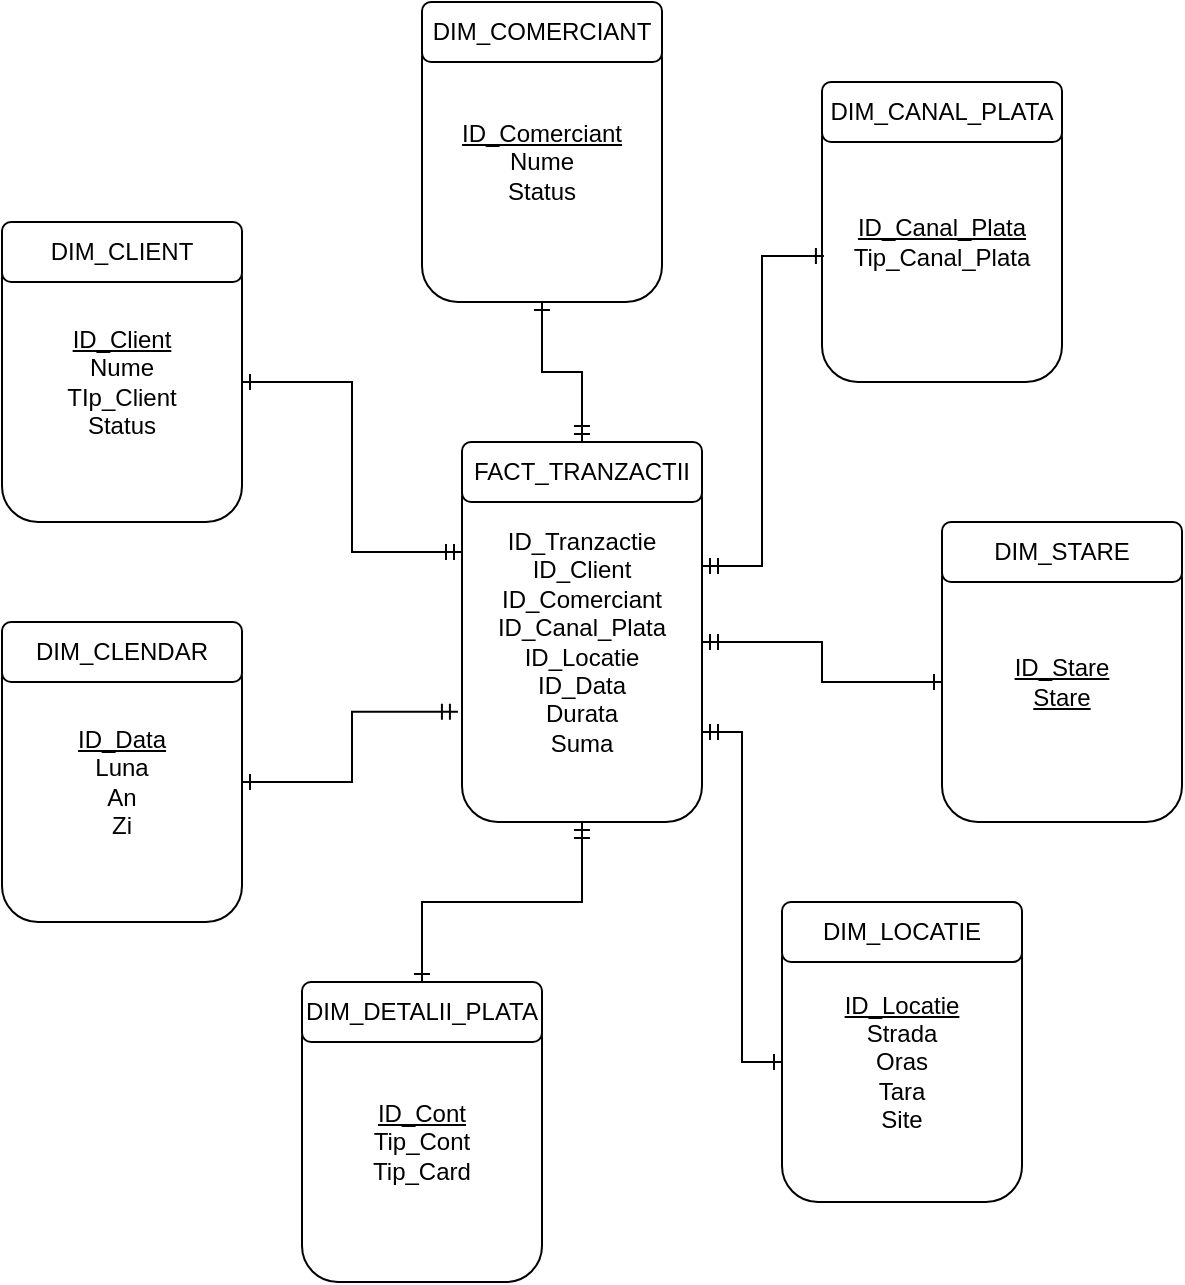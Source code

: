 <mxfile version="20.8.13" type="device"><diagram id="C5RBs43oDa-KdzZeNtuy" name="Page-1"><mxGraphModel dx="932" dy="915" grid="1" gridSize="10" guides="1" tooltips="1" connect="1" arrows="1" fold="1" page="1" pageScale="1" pageWidth="827" pageHeight="1169" math="0" shadow="0"><root><mxCell id="WIyWlLk6GJQsqaUBKTNV-0"/><mxCell id="WIyWlLk6GJQsqaUBKTNV-1" parent="WIyWlLk6GJQsqaUBKTNV-0"/><mxCell id="lUxp24Kd_BccewUgmqaI-4" style="edgeStyle=orthogonalEdgeStyle;rounded=0;orthogonalLoop=1;jettySize=auto;html=1;exitX=-0.017;exitY=0.694;exitDx=0;exitDy=0;entryX=1;entryY=0.5;entryDx=0;entryDy=0;endArrow=ERone;endFill=0;startArrow=ERmandOne;startFill=0;exitPerimeter=0;" parent="WIyWlLk6GJQsqaUBKTNV-1" source="lUxp24Kd_BccewUgmqaI-1" target="lUxp24Kd_BccewUgmqaI-2" edge="1"><mxGeometry relative="1" as="geometry"/></mxCell><mxCell id="lUxp24Kd_BccewUgmqaI-1" value="ID_Tranzactie&lt;br&gt;ID_Client&lt;br&gt;ID_Comerciant&lt;br&gt;ID_Canal_Plata&lt;br&gt;ID_Locatie&lt;br&gt;ID_Data&lt;br&gt;Durata&lt;br&gt;Suma" style="rounded=1;whiteSpace=wrap;html=1;" parent="WIyWlLk6GJQsqaUBKTNV-1" vertex="1"><mxGeometry x="320" y="260" width="120" height="180" as="geometry"/></mxCell><mxCell id="lUxp24Kd_BccewUgmqaI-0" value="FACT_TRANZACTII" style="rounded=1;whiteSpace=wrap;html=1;" parent="WIyWlLk6GJQsqaUBKTNV-1" vertex="1"><mxGeometry x="320" y="250" width="120" height="30" as="geometry"/></mxCell><mxCell id="lUxp24Kd_BccewUgmqaI-2" value="&lt;u&gt;ID_Data&lt;/u&gt;&lt;br&gt;Luna&lt;br&gt;An&lt;br&gt;Zi" style="rounded=1;whiteSpace=wrap;html=1;" parent="WIyWlLk6GJQsqaUBKTNV-1" vertex="1"><mxGeometry x="90" y="350" width="120" height="140" as="geometry"/></mxCell><mxCell id="lUxp24Kd_BccewUgmqaI-3" value="DIM_CLENDAR" style="rounded=1;whiteSpace=wrap;html=1;" parent="WIyWlLk6GJQsqaUBKTNV-1" vertex="1"><mxGeometry x="90" y="340" width="120" height="30" as="geometry"/></mxCell><mxCell id="lUxp24Kd_BccewUgmqaI-5" value="&lt;u&gt;ID_Client&lt;/u&gt;&lt;br&gt;Nume&lt;br&gt;TIp_Client&lt;br&gt;Status" style="rounded=1;whiteSpace=wrap;html=1;" parent="WIyWlLk6GJQsqaUBKTNV-1" vertex="1"><mxGeometry x="90" y="150" width="120" height="140" as="geometry"/></mxCell><mxCell id="lUxp24Kd_BccewUgmqaI-6" value="DIM_CLIENT" style="rounded=1;whiteSpace=wrap;html=1;" parent="WIyWlLk6GJQsqaUBKTNV-1" vertex="1"><mxGeometry x="90" y="140" width="120" height="30" as="geometry"/></mxCell><mxCell id="lUxp24Kd_BccewUgmqaI-7" style="edgeStyle=orthogonalEdgeStyle;rounded=0;orthogonalLoop=1;jettySize=auto;html=1;exitX=0;exitY=0.25;exitDx=0;exitDy=0;entryX=1;entryY=0.5;entryDx=0;entryDy=0;endArrow=ERone;endFill=0;startArrow=ERmandOne;startFill=0;" parent="WIyWlLk6GJQsqaUBKTNV-1" source="lUxp24Kd_BccewUgmqaI-1" target="lUxp24Kd_BccewUgmqaI-5" edge="1"><mxGeometry relative="1" as="geometry"><mxPoint x="550" y="125" as="sourcePoint"/><mxPoint x="370" y="185" as="targetPoint"/></mxGeometry></mxCell><mxCell id="lUxp24Kd_BccewUgmqaI-9" value="&lt;u&gt;ID_Canal_Plata&lt;/u&gt;&lt;br&gt;Tip_Canal_Plata" style="rounded=1;whiteSpace=wrap;html=1;" parent="WIyWlLk6GJQsqaUBKTNV-1" vertex="1"><mxGeometry x="500" y="80" width="120" height="140" as="geometry"/></mxCell><mxCell id="lUxp24Kd_BccewUgmqaI-10" value="DIM_CANAL_PLATA" style="rounded=1;whiteSpace=wrap;html=1;" parent="WIyWlLk6GJQsqaUBKTNV-1" vertex="1"><mxGeometry x="500" y="70" width="120" height="30" as="geometry"/></mxCell><mxCell id="lUxp24Kd_BccewUgmqaI-11" value="&lt;u&gt;ID_Locatie&lt;/u&gt;&lt;br&gt;Strada&lt;br&gt;Oras&lt;br&gt;Tara&lt;br&gt;Site" style="rounded=1;whiteSpace=wrap;html=1;" parent="WIyWlLk6GJQsqaUBKTNV-1" vertex="1"><mxGeometry x="480" y="490" width="120" height="140" as="geometry"/></mxCell><mxCell id="lUxp24Kd_BccewUgmqaI-12" value="DIM_LOCATIE" style="rounded=1;whiteSpace=wrap;html=1;" parent="WIyWlLk6GJQsqaUBKTNV-1" vertex="1"><mxGeometry x="480" y="480" width="120" height="30" as="geometry"/></mxCell><mxCell id="lUxp24Kd_BccewUgmqaI-13" style="edgeStyle=orthogonalEdgeStyle;rounded=0;orthogonalLoop=1;jettySize=auto;html=1;exitX=1;exitY=0.75;exitDx=0;exitDy=0;entryX=0;entryY=0.5;entryDx=0;entryDy=0;endArrow=ERone;endFill=0;startArrow=ERmandOne;startFill=0;" parent="WIyWlLk6GJQsqaUBKTNV-1" source="lUxp24Kd_BccewUgmqaI-1" target="lUxp24Kd_BccewUgmqaI-11" edge="1"><mxGeometry relative="1" as="geometry"><mxPoint x="330" y="315" as="sourcePoint"/><mxPoint x="220" y="230" as="targetPoint"/></mxGeometry></mxCell><mxCell id="lUxp24Kd_BccewUgmqaI-14" style="edgeStyle=orthogonalEdgeStyle;rounded=0;orthogonalLoop=1;jettySize=auto;html=1;exitX=1;exitY=0.289;exitDx=0;exitDy=0;entryX=0.008;entryY=0.55;entryDx=0;entryDy=0;endArrow=ERone;endFill=0;startArrow=ERmandOne;startFill=0;entryPerimeter=0;exitPerimeter=0;" parent="WIyWlLk6GJQsqaUBKTNV-1" source="lUxp24Kd_BccewUgmqaI-1" target="lUxp24Kd_BccewUgmqaI-9" edge="1"><mxGeometry relative="1" as="geometry"><mxPoint x="340" y="325" as="sourcePoint"/><mxPoint x="230" y="240" as="targetPoint"/></mxGeometry></mxCell><mxCell id="lUxp24Kd_BccewUgmqaI-20" style="edgeStyle=orthogonalEdgeStyle;rounded=0;orthogonalLoop=1;jettySize=auto;html=1;startArrow=ERone;startFill=0;endArrow=ERmandOne;endFill=0;" parent="WIyWlLk6GJQsqaUBKTNV-1" source="lUxp24Kd_BccewUgmqaI-15" target="lUxp24Kd_BccewUgmqaI-0" edge="1"><mxGeometry relative="1" as="geometry"/></mxCell><mxCell id="lUxp24Kd_BccewUgmqaI-15" value="&lt;u&gt;ID_Comerciant&lt;/u&gt;&lt;br&gt;Nume&lt;br&gt;Status" style="rounded=1;whiteSpace=wrap;html=1;" parent="WIyWlLk6GJQsqaUBKTNV-1" vertex="1"><mxGeometry x="300" y="40" width="120" height="140" as="geometry"/></mxCell><mxCell id="lUxp24Kd_BccewUgmqaI-16" value="DIM_COMERCIANT" style="rounded=1;whiteSpace=wrap;html=1;" parent="WIyWlLk6GJQsqaUBKTNV-1" vertex="1"><mxGeometry x="300" y="30" width="120" height="30" as="geometry"/></mxCell><mxCell id="lUxp24Kd_BccewUgmqaI-21" value="&lt;u&gt;ID_Cont&lt;/u&gt;&lt;br&gt;Tip_Cont&lt;br&gt;Tip_Card" style="rounded=1;whiteSpace=wrap;html=1;" parent="WIyWlLk6GJQsqaUBKTNV-1" vertex="1"><mxGeometry x="240" y="530" width="120" height="140" as="geometry"/></mxCell><mxCell id="lUxp24Kd_BccewUgmqaI-23" style="edgeStyle=orthogonalEdgeStyle;rounded=0;orthogonalLoop=1;jettySize=auto;html=1;entryX=0.5;entryY=1;entryDx=0;entryDy=0;startArrow=ERone;startFill=0;endArrow=ERmandOne;endFill=0;" parent="WIyWlLk6GJQsqaUBKTNV-1" source="lUxp24Kd_BccewUgmqaI-22" target="lUxp24Kd_BccewUgmqaI-1" edge="1"><mxGeometry relative="1" as="geometry"/></mxCell><mxCell id="lUxp24Kd_BccewUgmqaI-22" value="DIM_DETALII_PLATA" style="rounded=1;whiteSpace=wrap;html=1;" parent="WIyWlLk6GJQsqaUBKTNV-1" vertex="1"><mxGeometry x="240" y="520" width="120" height="30" as="geometry"/></mxCell><mxCell id="YQ-KRqaUmPQCBYRh6oX--0" value="&lt;u&gt;ID_Stare&lt;br&gt;Stare&lt;br&gt;&lt;/u&gt;" style="rounded=1;whiteSpace=wrap;html=1;" vertex="1" parent="WIyWlLk6GJQsqaUBKTNV-1"><mxGeometry x="560" y="300" width="120" height="140" as="geometry"/></mxCell><mxCell id="YQ-KRqaUmPQCBYRh6oX--1" value="DIM_STARE" style="rounded=1;whiteSpace=wrap;html=1;" vertex="1" parent="WIyWlLk6GJQsqaUBKTNV-1"><mxGeometry x="560" y="290" width="120" height="30" as="geometry"/></mxCell><mxCell id="YQ-KRqaUmPQCBYRh6oX--3" style="edgeStyle=orthogonalEdgeStyle;rounded=0;orthogonalLoop=1;jettySize=auto;html=1;exitX=1;exitY=0.5;exitDx=0;exitDy=0;entryX=0;entryY=0.5;entryDx=0;entryDy=0;endArrow=ERone;endFill=0;startArrow=ERmandOne;startFill=0;" edge="1" parent="WIyWlLk6GJQsqaUBKTNV-1" source="lUxp24Kd_BccewUgmqaI-1" target="YQ-KRqaUmPQCBYRh6oX--0"><mxGeometry relative="1" as="geometry"><mxPoint x="450" y="322.02" as="sourcePoint"/><mxPoint x="510.96" y="167" as="targetPoint"/></mxGeometry></mxCell></root></mxGraphModel></diagram></mxfile>